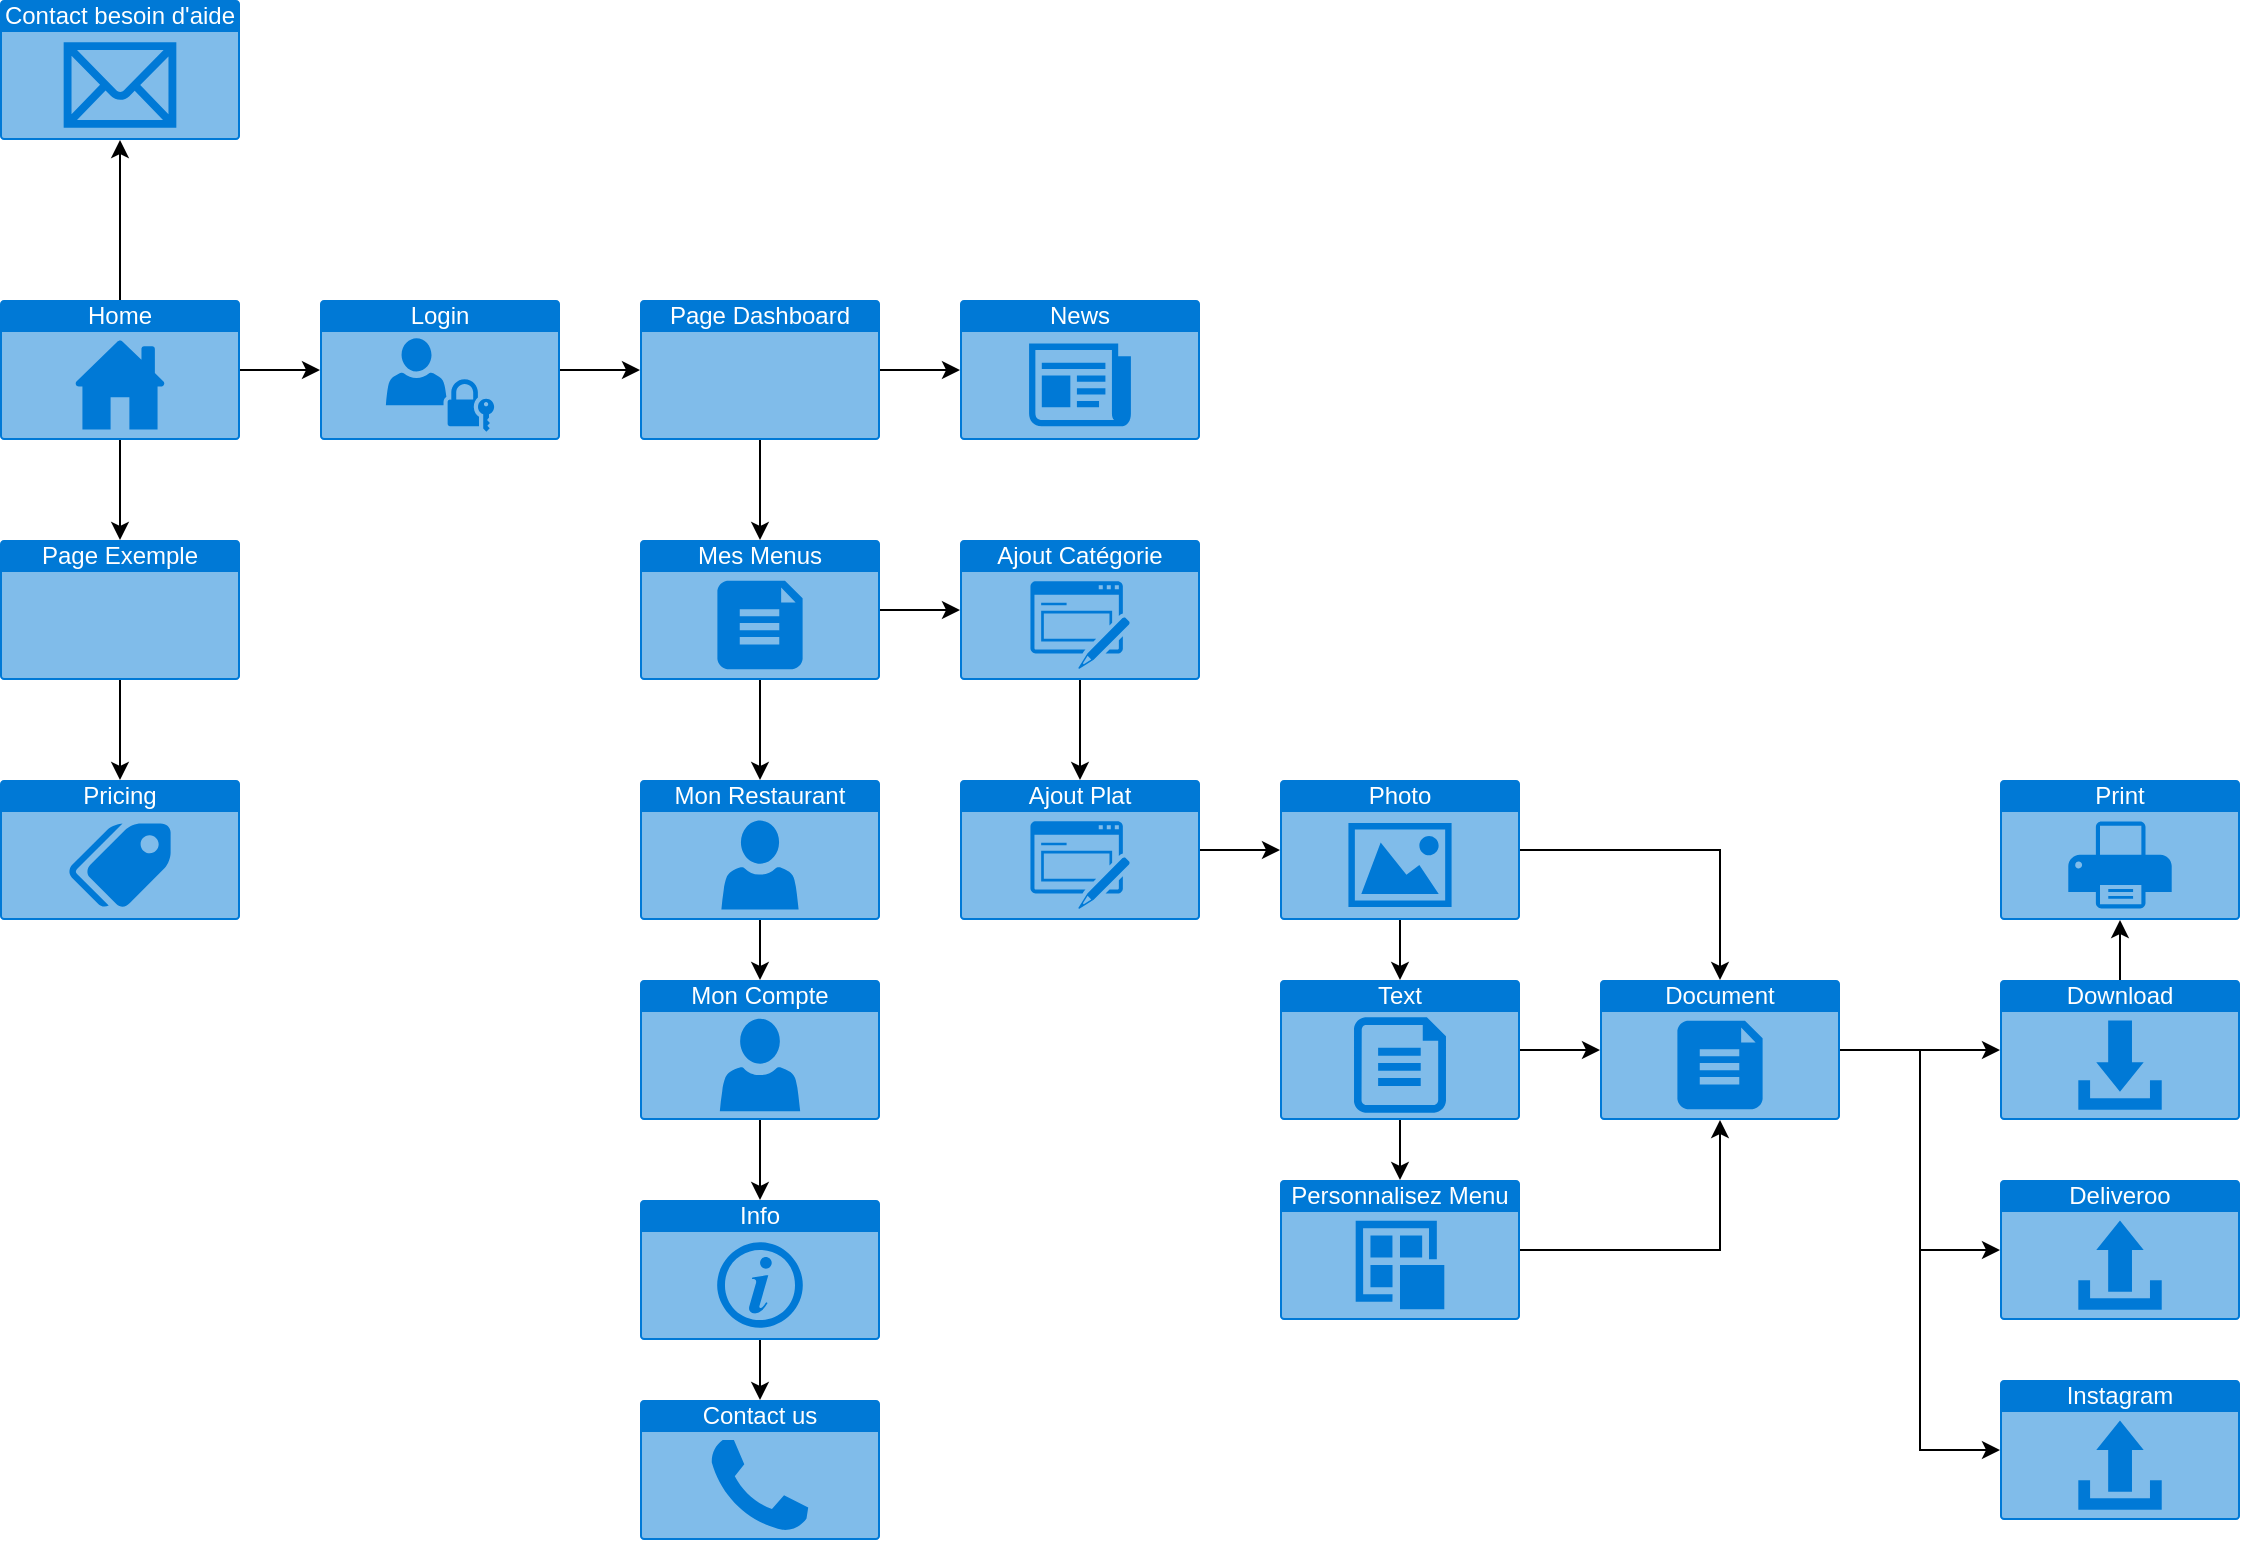 <mxfile version="21.1.2" type="github">
  <diagram name="Page-1" id="VqAYsBs6g-JY-Q1anHcJ">
    <mxGraphModel dx="1079" dy="773" grid="1" gridSize="10" guides="1" tooltips="1" connect="1" arrows="1" fold="1" page="1" pageScale="1" pageWidth="1169" pageHeight="827" math="0" shadow="0">
      <root>
        <mxCell id="0" />
        <mxCell id="1" parent="0" />
        <mxCell id="5dijK-Lq9n8P_Ewpj1uG-35" value="" style="edgeStyle=orthogonalEdgeStyle;rounded=0;orthogonalLoop=1;jettySize=auto;html=1;" edge="1" parent="1" source="5dijK-Lq9n8P_Ewpj1uG-2" target="5dijK-Lq9n8P_Ewpj1uG-8">
          <mxGeometry relative="1" as="geometry" />
        </mxCell>
        <mxCell id="5dijK-Lq9n8P_Ewpj1uG-2" value="Login" style="html=1;whiteSpace=wrap;strokeColor=none;fillColor=#0079D6;labelPosition=center;verticalLabelPosition=middle;verticalAlign=top;align=center;fontSize=12;outlineConnect=0;spacingTop=-6;fontColor=#FFFFFF;sketch=0;shape=mxgraph.sitemap.login;" vertex="1" parent="1">
          <mxGeometry x="360" y="200" width="120" height="70" as="geometry" />
        </mxCell>
        <mxCell id="5dijK-Lq9n8P_Ewpj1uG-33" value="" style="edgeStyle=orthogonalEdgeStyle;rounded=0;orthogonalLoop=1;jettySize=auto;html=1;" edge="1" parent="1" source="5dijK-Lq9n8P_Ewpj1uG-3" target="5dijK-Lq9n8P_Ewpj1uG-11">
          <mxGeometry relative="1" as="geometry" />
        </mxCell>
        <mxCell id="5dijK-Lq9n8P_Ewpj1uG-3" value="Page Exemple" style="html=1;whiteSpace=wrap;strokeColor=none;fillColor=#0079D6;labelPosition=center;verticalLabelPosition=middle;verticalAlign=top;align=center;fontSize=12;outlineConnect=0;spacingTop=-6;fontColor=#FFFFFF;sketch=0;shape=mxgraph.sitemap.page;" vertex="1" parent="1">
          <mxGeometry x="200" y="320" width="120" height="70" as="geometry" />
        </mxCell>
        <mxCell id="5dijK-Lq9n8P_Ewpj1uG-32" value="" style="edgeStyle=orthogonalEdgeStyle;rounded=0;orthogonalLoop=1;jettySize=auto;html=1;" edge="1" parent="1" source="5dijK-Lq9n8P_Ewpj1uG-5" target="5dijK-Lq9n8P_Ewpj1uG-3">
          <mxGeometry relative="1" as="geometry" />
        </mxCell>
        <mxCell id="5dijK-Lq9n8P_Ewpj1uG-34" value="" style="edgeStyle=orthogonalEdgeStyle;rounded=0;orthogonalLoop=1;jettySize=auto;html=1;" edge="1" parent="1" source="5dijK-Lq9n8P_Ewpj1uG-5" target="5dijK-Lq9n8P_Ewpj1uG-2">
          <mxGeometry relative="1" as="geometry" />
        </mxCell>
        <mxCell id="5dijK-Lq9n8P_Ewpj1uG-57" value="" style="edgeStyle=orthogonalEdgeStyle;rounded=0;orthogonalLoop=1;jettySize=auto;html=1;" edge="1" parent="1" source="5dijK-Lq9n8P_Ewpj1uG-5" target="5dijK-Lq9n8P_Ewpj1uG-7">
          <mxGeometry relative="1" as="geometry" />
        </mxCell>
        <mxCell id="5dijK-Lq9n8P_Ewpj1uG-5" value="Home" style="html=1;whiteSpace=wrap;strokeColor=none;fillColor=#0079D6;labelPosition=center;verticalLabelPosition=middle;verticalAlign=top;align=center;fontSize=12;outlineConnect=0;spacingTop=-6;fontColor=#FFFFFF;sketch=0;shape=mxgraph.sitemap.home;" vertex="1" parent="1">
          <mxGeometry x="200" y="200" width="120" height="70" as="geometry" />
        </mxCell>
        <mxCell id="5dijK-Lq9n8P_Ewpj1uG-7" value="Contact besoin d&#39;aide" style="html=1;whiteSpace=wrap;strokeColor=none;fillColor=#0079D6;labelPosition=center;verticalLabelPosition=middle;verticalAlign=top;align=center;fontSize=12;outlineConnect=0;spacingTop=-6;fontColor=#FFFFFF;sketch=0;shape=mxgraph.sitemap.mail;" vertex="1" parent="1">
          <mxGeometry x="200" y="50" width="120" height="70" as="geometry" />
        </mxCell>
        <mxCell id="5dijK-Lq9n8P_Ewpj1uG-36" value="" style="edgeStyle=orthogonalEdgeStyle;rounded=0;orthogonalLoop=1;jettySize=auto;html=1;" edge="1" parent="1" source="5dijK-Lq9n8P_Ewpj1uG-8" target="5dijK-Lq9n8P_Ewpj1uG-31">
          <mxGeometry relative="1" as="geometry" />
        </mxCell>
        <mxCell id="5dijK-Lq9n8P_Ewpj1uG-37" value="" style="edgeStyle=orthogonalEdgeStyle;rounded=0;orthogonalLoop=1;jettySize=auto;html=1;" edge="1" parent="1" source="5dijK-Lq9n8P_Ewpj1uG-8" target="5dijK-Lq9n8P_Ewpj1uG-14">
          <mxGeometry relative="1" as="geometry" />
        </mxCell>
        <mxCell id="5dijK-Lq9n8P_Ewpj1uG-8" value="Page Dashboard" style="html=1;whiteSpace=wrap;strokeColor=none;fillColor=#0079D6;labelPosition=center;verticalLabelPosition=middle;verticalAlign=top;align=center;fontSize=12;outlineConnect=0;spacingTop=-6;fontColor=#FFFFFF;sketch=0;shape=mxgraph.sitemap.page;" vertex="1" parent="1">
          <mxGeometry x="520" y="200" width="120" height="70" as="geometry" />
        </mxCell>
        <mxCell id="5dijK-Lq9n8P_Ewpj1uG-39" value="" style="edgeStyle=orthogonalEdgeStyle;rounded=0;orthogonalLoop=1;jettySize=auto;html=1;" edge="1" parent="1" source="5dijK-Lq9n8P_Ewpj1uG-10" target="5dijK-Lq9n8P_Ewpj1uG-13">
          <mxGeometry relative="1" as="geometry" />
        </mxCell>
        <mxCell id="5dijK-Lq9n8P_Ewpj1uG-10" value="Mon Restaurant" style="html=1;whiteSpace=wrap;strokeColor=none;fillColor=#0079D6;labelPosition=center;verticalLabelPosition=middle;verticalAlign=top;align=center;fontSize=12;outlineConnect=0;spacingTop=-6;fontColor=#FFFFFF;sketch=0;shape=mxgraph.sitemap.profile;" vertex="1" parent="1">
          <mxGeometry x="520" y="440" width="120" height="70" as="geometry" />
        </mxCell>
        <mxCell id="5dijK-Lq9n8P_Ewpj1uG-11" value="Pricing" style="html=1;whiteSpace=wrap;strokeColor=none;fillColor=#0079D6;labelPosition=center;verticalLabelPosition=middle;verticalAlign=top;align=center;fontSize=12;outlineConnect=0;spacingTop=-6;fontColor=#FFFFFF;sketch=0;shape=mxgraph.sitemap.pricing;" vertex="1" parent="1">
          <mxGeometry x="200" y="440" width="120" height="70" as="geometry" />
        </mxCell>
        <mxCell id="5dijK-Lq9n8P_Ewpj1uG-40" value="" style="edgeStyle=orthogonalEdgeStyle;rounded=0;orthogonalLoop=1;jettySize=auto;html=1;" edge="1" parent="1" source="5dijK-Lq9n8P_Ewpj1uG-13" target="5dijK-Lq9n8P_Ewpj1uG-21">
          <mxGeometry relative="1" as="geometry" />
        </mxCell>
        <mxCell id="5dijK-Lq9n8P_Ewpj1uG-13" value="Mon Compte" style="html=1;whiteSpace=wrap;strokeColor=none;fillColor=#0079D6;labelPosition=center;verticalLabelPosition=middle;verticalAlign=top;align=center;fontSize=12;outlineConnect=0;spacingTop=-6;fontColor=#FFFFFF;sketch=0;shape=mxgraph.sitemap.user;" vertex="1" parent="1">
          <mxGeometry x="520" y="540" width="120" height="70" as="geometry" />
        </mxCell>
        <mxCell id="5dijK-Lq9n8P_Ewpj1uG-38" value="" style="edgeStyle=orthogonalEdgeStyle;rounded=0;orthogonalLoop=1;jettySize=auto;html=1;" edge="1" parent="1" source="5dijK-Lq9n8P_Ewpj1uG-14" target="5dijK-Lq9n8P_Ewpj1uG-10">
          <mxGeometry relative="1" as="geometry" />
        </mxCell>
        <mxCell id="5dijK-Lq9n8P_Ewpj1uG-41" value="" style="edgeStyle=orthogonalEdgeStyle;rounded=0;orthogonalLoop=1;jettySize=auto;html=1;" edge="1" parent="1" source="5dijK-Lq9n8P_Ewpj1uG-14" target="5dijK-Lq9n8P_Ewpj1uG-18">
          <mxGeometry relative="1" as="geometry" />
        </mxCell>
        <mxCell id="5dijK-Lq9n8P_Ewpj1uG-14" value="Mes Menus" style="html=1;whiteSpace=wrap;strokeColor=none;fillColor=#0079D6;labelPosition=center;verticalLabelPosition=middle;verticalAlign=top;align=center;fontSize=12;outlineConnect=0;spacingTop=-6;fontColor=#FFFFFF;sketch=0;shape=mxgraph.sitemap.document;" vertex="1" parent="1">
          <mxGeometry x="520" y="320" width="120" height="70" as="geometry" />
        </mxCell>
        <mxCell id="5dijK-Lq9n8P_Ewpj1uG-42" value="" style="edgeStyle=orthogonalEdgeStyle;rounded=0;orthogonalLoop=1;jettySize=auto;html=1;" edge="1" parent="1" source="5dijK-Lq9n8P_Ewpj1uG-18" target="5dijK-Lq9n8P_Ewpj1uG-20">
          <mxGeometry relative="1" as="geometry" />
        </mxCell>
        <mxCell id="5dijK-Lq9n8P_Ewpj1uG-18" value="Ajout Catégorie" style="html=1;whiteSpace=wrap;strokeColor=none;fillColor=#0079D6;labelPosition=center;verticalLabelPosition=middle;verticalAlign=top;align=center;fontSize=12;outlineConnect=0;spacingTop=-6;fontColor=#FFFFFF;sketch=0;shape=mxgraph.sitemap.form;" vertex="1" parent="1">
          <mxGeometry x="680" y="320" width="120" height="70" as="geometry" />
        </mxCell>
        <mxCell id="5dijK-Lq9n8P_Ewpj1uG-44" value="" style="edgeStyle=orthogonalEdgeStyle;rounded=0;orthogonalLoop=1;jettySize=auto;html=1;" edge="1" parent="1" source="5dijK-Lq9n8P_Ewpj1uG-20" target="5dijK-Lq9n8P_Ewpj1uG-22">
          <mxGeometry relative="1" as="geometry" />
        </mxCell>
        <mxCell id="5dijK-Lq9n8P_Ewpj1uG-20" value="Ajout Plat" style="html=1;whiteSpace=wrap;strokeColor=none;fillColor=#0079D6;labelPosition=center;verticalLabelPosition=middle;verticalAlign=top;align=center;fontSize=12;outlineConnect=0;spacingTop=-6;fontColor=#FFFFFF;sketch=0;shape=mxgraph.sitemap.form;" vertex="1" parent="1">
          <mxGeometry x="680" y="440" width="120" height="70" as="geometry" />
        </mxCell>
        <mxCell id="5dijK-Lq9n8P_Ewpj1uG-58" value="" style="edgeStyle=orthogonalEdgeStyle;rounded=0;orthogonalLoop=1;jettySize=auto;html=1;" edge="1" parent="1" source="5dijK-Lq9n8P_Ewpj1uG-21" target="5dijK-Lq9n8P_Ewpj1uG-25">
          <mxGeometry relative="1" as="geometry" />
        </mxCell>
        <mxCell id="5dijK-Lq9n8P_Ewpj1uG-21" value="Info" style="html=1;whiteSpace=wrap;strokeColor=none;fillColor=#0079D6;labelPosition=center;verticalLabelPosition=middle;verticalAlign=top;align=center;fontSize=12;outlineConnect=0;spacingTop=-6;fontColor=#FFFFFF;sketch=0;shape=mxgraph.sitemap.info;" vertex="1" parent="1">
          <mxGeometry x="520" y="650" width="120" height="70" as="geometry" />
        </mxCell>
        <mxCell id="5dijK-Lq9n8P_Ewpj1uG-46" value="" style="edgeStyle=orthogonalEdgeStyle;rounded=0;orthogonalLoop=1;jettySize=auto;html=1;" edge="1" parent="1" source="5dijK-Lq9n8P_Ewpj1uG-22" target="5dijK-Lq9n8P_Ewpj1uG-23">
          <mxGeometry relative="1" as="geometry" />
        </mxCell>
        <mxCell id="5dijK-Lq9n8P_Ewpj1uG-52" style="edgeStyle=orthogonalEdgeStyle;rounded=0;orthogonalLoop=1;jettySize=auto;html=1;entryX=0.5;entryY=0;entryDx=0;entryDy=0;entryPerimeter=0;" edge="1" parent="1" source="5dijK-Lq9n8P_Ewpj1uG-22" target="5dijK-Lq9n8P_Ewpj1uG-24">
          <mxGeometry relative="1" as="geometry" />
        </mxCell>
        <mxCell id="5dijK-Lq9n8P_Ewpj1uG-22" value="Photo" style="html=1;whiteSpace=wrap;strokeColor=none;fillColor=#0079D6;labelPosition=center;verticalLabelPosition=middle;verticalAlign=top;align=center;fontSize=12;outlineConnect=0;spacingTop=-6;fontColor=#FFFFFF;sketch=0;shape=mxgraph.sitemap.photo;" vertex="1" parent="1">
          <mxGeometry x="840" y="440" width="120" height="70" as="geometry" />
        </mxCell>
        <mxCell id="5dijK-Lq9n8P_Ewpj1uG-45" value="" style="edgeStyle=orthogonalEdgeStyle;rounded=0;orthogonalLoop=1;jettySize=auto;html=1;" edge="1" parent="1" source="5dijK-Lq9n8P_Ewpj1uG-23" target="5dijK-Lq9n8P_Ewpj1uG-26">
          <mxGeometry relative="1" as="geometry" />
        </mxCell>
        <mxCell id="5dijK-Lq9n8P_Ewpj1uG-51" value="" style="edgeStyle=orthogonalEdgeStyle;rounded=0;orthogonalLoop=1;jettySize=auto;html=1;" edge="1" parent="1" source="5dijK-Lq9n8P_Ewpj1uG-23" target="5dijK-Lq9n8P_Ewpj1uG-24">
          <mxGeometry relative="1" as="geometry" />
        </mxCell>
        <mxCell id="5dijK-Lq9n8P_Ewpj1uG-23" value="Text" style="html=1;whiteSpace=wrap;strokeColor=none;fillColor=#0079D6;labelPosition=center;verticalLabelPosition=middle;verticalAlign=top;align=center;fontSize=12;outlineConnect=0;spacingTop=-6;fontColor=#FFFFFF;sketch=0;shape=mxgraph.sitemap.text;" vertex="1" parent="1">
          <mxGeometry x="840" y="540" width="120" height="70" as="geometry" />
        </mxCell>
        <mxCell id="5dijK-Lq9n8P_Ewpj1uG-54" value="" style="edgeStyle=orthogonalEdgeStyle;rounded=0;orthogonalLoop=1;jettySize=auto;html=1;" edge="1" parent="1" source="5dijK-Lq9n8P_Ewpj1uG-24" target="5dijK-Lq9n8P_Ewpj1uG-28">
          <mxGeometry relative="1" as="geometry" />
        </mxCell>
        <mxCell id="5dijK-Lq9n8P_Ewpj1uG-55" style="edgeStyle=orthogonalEdgeStyle;rounded=0;orthogonalLoop=1;jettySize=auto;html=1;exitX=1;exitY=0.5;exitDx=0;exitDy=0;exitPerimeter=0;entryX=0;entryY=0.5;entryDx=0;entryDy=0;entryPerimeter=0;" edge="1" parent="1" source="5dijK-Lq9n8P_Ewpj1uG-24" target="5dijK-Lq9n8P_Ewpj1uG-30">
          <mxGeometry relative="1" as="geometry" />
        </mxCell>
        <mxCell id="5dijK-Lq9n8P_Ewpj1uG-56" style="edgeStyle=orthogonalEdgeStyle;rounded=0;orthogonalLoop=1;jettySize=auto;html=1;exitX=1;exitY=0.5;exitDx=0;exitDy=0;exitPerimeter=0;entryX=0;entryY=0.5;entryDx=0;entryDy=0;entryPerimeter=0;" edge="1" parent="1" source="5dijK-Lq9n8P_Ewpj1uG-24" target="5dijK-Lq9n8P_Ewpj1uG-29">
          <mxGeometry relative="1" as="geometry" />
        </mxCell>
        <mxCell id="5dijK-Lq9n8P_Ewpj1uG-24" value="Document" style="html=1;whiteSpace=wrap;strokeColor=none;fillColor=#0079D6;labelPosition=center;verticalLabelPosition=middle;verticalAlign=top;align=center;fontSize=12;outlineConnect=0;spacingTop=-6;fontColor=#FFFFFF;sketch=0;shape=mxgraph.sitemap.document;" vertex="1" parent="1">
          <mxGeometry x="1000" y="540" width="120" height="70" as="geometry" />
        </mxCell>
        <mxCell id="5dijK-Lq9n8P_Ewpj1uG-25" value="Contact us" style="html=1;whiteSpace=wrap;strokeColor=none;fillColor=#0079D6;labelPosition=center;verticalLabelPosition=middle;verticalAlign=top;align=center;fontSize=12;outlineConnect=0;spacingTop=-6;fontColor=#FFFFFF;sketch=0;shape=mxgraph.sitemap.contact_us;" vertex="1" parent="1">
          <mxGeometry x="520" y="750" width="120" height="70" as="geometry" />
        </mxCell>
        <mxCell id="5dijK-Lq9n8P_Ewpj1uG-53" style="edgeStyle=orthogonalEdgeStyle;rounded=0;orthogonalLoop=1;jettySize=auto;html=1;exitX=1;exitY=0.5;exitDx=0;exitDy=0;exitPerimeter=0;entryX=0.5;entryY=1;entryDx=0;entryDy=0;entryPerimeter=0;" edge="1" parent="1" source="5dijK-Lq9n8P_Ewpj1uG-26" target="5dijK-Lq9n8P_Ewpj1uG-24">
          <mxGeometry relative="1" as="geometry" />
        </mxCell>
        <mxCell id="5dijK-Lq9n8P_Ewpj1uG-26" value="Personnalisez Menu" style="html=1;whiteSpace=wrap;strokeColor=none;fillColor=#0079D6;labelPosition=center;verticalLabelPosition=middle;verticalAlign=top;align=center;fontSize=12;outlineConnect=0;spacingTop=-6;fontColor=#FFFFFF;sketch=0;shape=mxgraph.sitemap.post;" vertex="1" parent="1">
          <mxGeometry x="840" y="640" width="120" height="70" as="geometry" />
        </mxCell>
        <mxCell id="5dijK-Lq9n8P_Ewpj1uG-27" value="Print" style="html=1;whiteSpace=wrap;strokeColor=none;fillColor=#0079D6;labelPosition=center;verticalLabelPosition=middle;verticalAlign=top;align=center;fontSize=12;outlineConnect=0;spacingTop=-6;fontColor=#FFFFFF;sketch=0;shape=mxgraph.sitemap.print;" vertex="1" parent="1">
          <mxGeometry x="1200" y="440" width="120" height="70" as="geometry" />
        </mxCell>
        <mxCell id="5dijK-Lq9n8P_Ewpj1uG-50" value="" style="edgeStyle=orthogonalEdgeStyle;rounded=0;orthogonalLoop=1;jettySize=auto;html=1;" edge="1" parent="1" source="5dijK-Lq9n8P_Ewpj1uG-28" target="5dijK-Lq9n8P_Ewpj1uG-27">
          <mxGeometry relative="1" as="geometry" />
        </mxCell>
        <mxCell id="5dijK-Lq9n8P_Ewpj1uG-28" value="Download" style="html=1;whiteSpace=wrap;strokeColor=none;fillColor=#0079D6;labelPosition=center;verticalLabelPosition=middle;verticalAlign=top;align=center;fontSize=12;outlineConnect=0;spacingTop=-6;fontColor=#FFFFFF;sketch=0;shape=mxgraph.sitemap.download;" vertex="1" parent="1">
          <mxGeometry x="1200" y="540" width="120" height="70" as="geometry" />
        </mxCell>
        <mxCell id="5dijK-Lq9n8P_Ewpj1uG-29" value="Deliveroo" style="html=1;whiteSpace=wrap;strokeColor=none;fillColor=#0079D6;labelPosition=center;verticalLabelPosition=middle;verticalAlign=top;align=center;fontSize=12;outlineConnect=0;spacingTop=-6;fontColor=#FFFFFF;sketch=0;shape=mxgraph.sitemap.upload;" vertex="1" parent="1">
          <mxGeometry x="1200" y="640" width="120" height="70" as="geometry" />
        </mxCell>
        <mxCell id="5dijK-Lq9n8P_Ewpj1uG-30" value="Instagram" style="html=1;whiteSpace=wrap;strokeColor=none;fillColor=#0079D6;labelPosition=center;verticalLabelPosition=middle;verticalAlign=top;align=center;fontSize=12;outlineConnect=0;spacingTop=-6;fontColor=#FFFFFF;sketch=0;shape=mxgraph.sitemap.upload;" vertex="1" parent="1">
          <mxGeometry x="1200" y="740" width="120" height="70" as="geometry" />
        </mxCell>
        <mxCell id="5dijK-Lq9n8P_Ewpj1uG-31" value="News" style="html=1;whiteSpace=wrap;strokeColor=none;fillColor=#0079D6;labelPosition=center;verticalLabelPosition=middle;verticalAlign=top;align=center;fontSize=12;outlineConnect=0;spacingTop=-6;fontColor=#FFFFFF;sketch=0;shape=mxgraph.sitemap.news;" vertex="1" parent="1">
          <mxGeometry x="680" y="200" width="120" height="70" as="geometry" />
        </mxCell>
      </root>
    </mxGraphModel>
  </diagram>
</mxfile>

